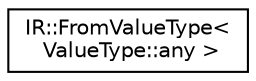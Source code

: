 digraph "Graphical Class Hierarchy"
{
  edge [fontname="Helvetica",fontsize="10",labelfontname="Helvetica",labelfontsize="10"];
  node [fontname="Helvetica",fontsize="10",shape=record];
  rankdir="LR";
  Node0 [label="IR::FromValueType\<\l ValueType::any \>",height=0.2,width=0.4,color="black", fillcolor="white", style="filled",URL="$struct_i_r_1_1_from_value_type_3_01_value_type_1_1any_01_4.html"];
}
